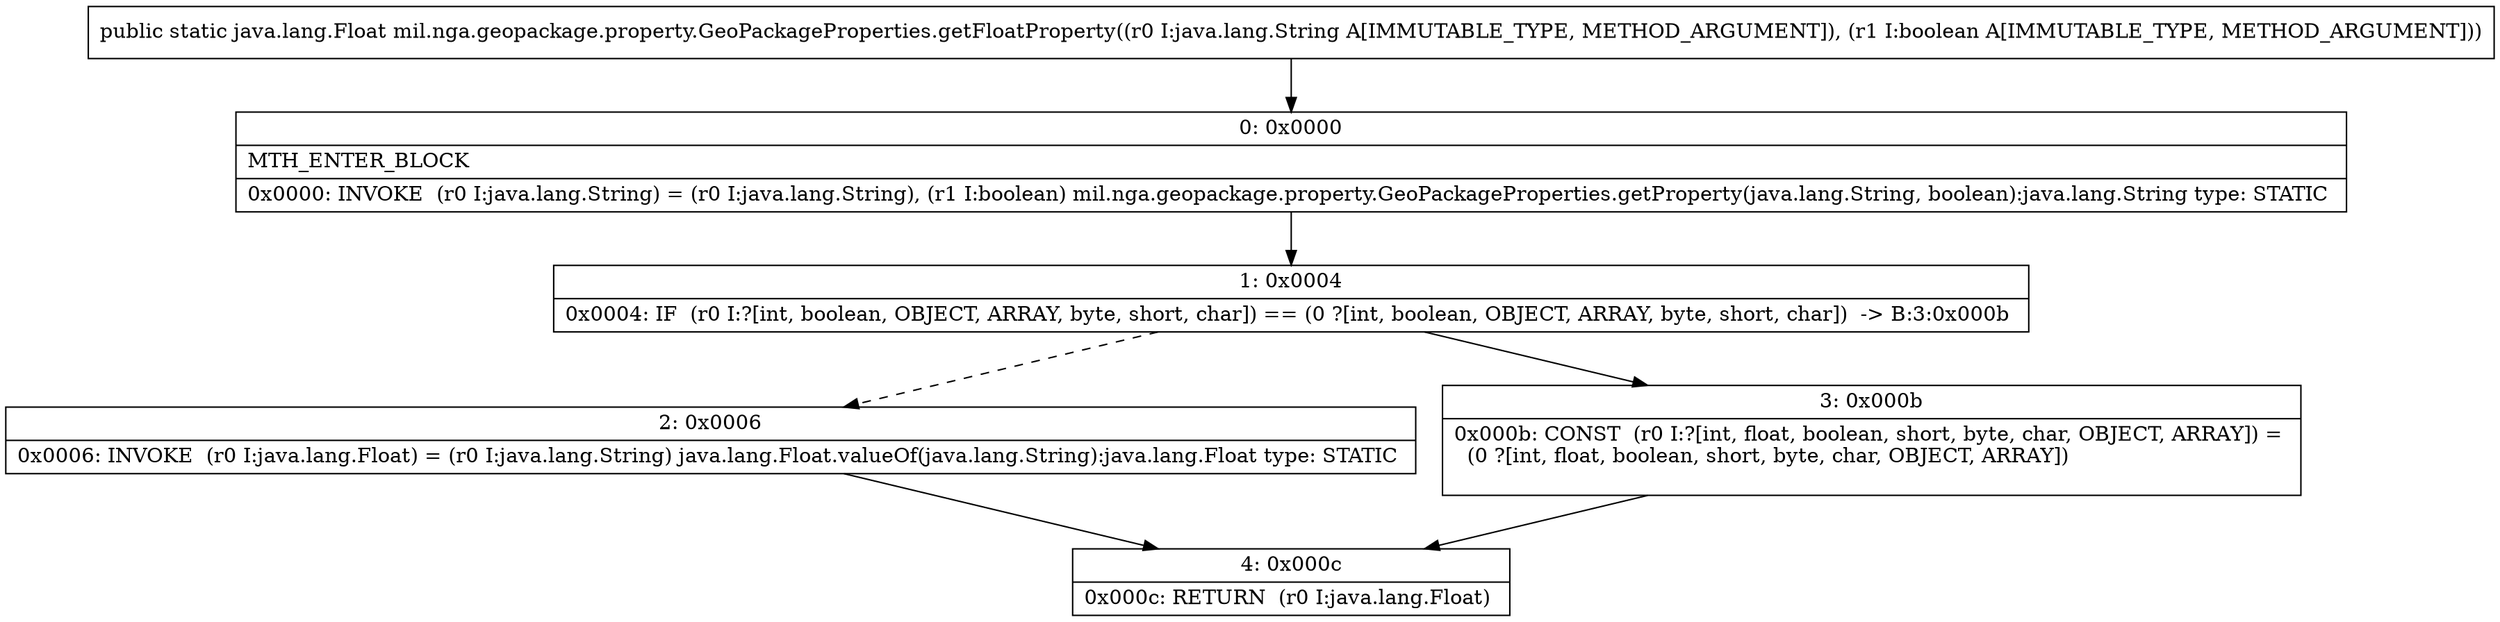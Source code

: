 digraph "CFG formil.nga.geopackage.property.GeoPackageProperties.getFloatProperty(Ljava\/lang\/String;Z)Ljava\/lang\/Float;" {
Node_0 [shape=record,label="{0\:\ 0x0000|MTH_ENTER_BLOCK\l|0x0000: INVOKE  (r0 I:java.lang.String) = (r0 I:java.lang.String), (r1 I:boolean) mil.nga.geopackage.property.GeoPackageProperties.getProperty(java.lang.String, boolean):java.lang.String type: STATIC \l}"];
Node_1 [shape=record,label="{1\:\ 0x0004|0x0004: IF  (r0 I:?[int, boolean, OBJECT, ARRAY, byte, short, char]) == (0 ?[int, boolean, OBJECT, ARRAY, byte, short, char])  \-\> B:3:0x000b \l}"];
Node_2 [shape=record,label="{2\:\ 0x0006|0x0006: INVOKE  (r0 I:java.lang.Float) = (r0 I:java.lang.String) java.lang.Float.valueOf(java.lang.String):java.lang.Float type: STATIC \l}"];
Node_3 [shape=record,label="{3\:\ 0x000b|0x000b: CONST  (r0 I:?[int, float, boolean, short, byte, char, OBJECT, ARRAY]) = \l  (0 ?[int, float, boolean, short, byte, char, OBJECT, ARRAY])\l \l}"];
Node_4 [shape=record,label="{4\:\ 0x000c|0x000c: RETURN  (r0 I:java.lang.Float) \l}"];
MethodNode[shape=record,label="{public static java.lang.Float mil.nga.geopackage.property.GeoPackageProperties.getFloatProperty((r0 I:java.lang.String A[IMMUTABLE_TYPE, METHOD_ARGUMENT]), (r1 I:boolean A[IMMUTABLE_TYPE, METHOD_ARGUMENT])) }"];
MethodNode -> Node_0;
Node_0 -> Node_1;
Node_1 -> Node_2[style=dashed];
Node_1 -> Node_3;
Node_2 -> Node_4;
Node_3 -> Node_4;
}

